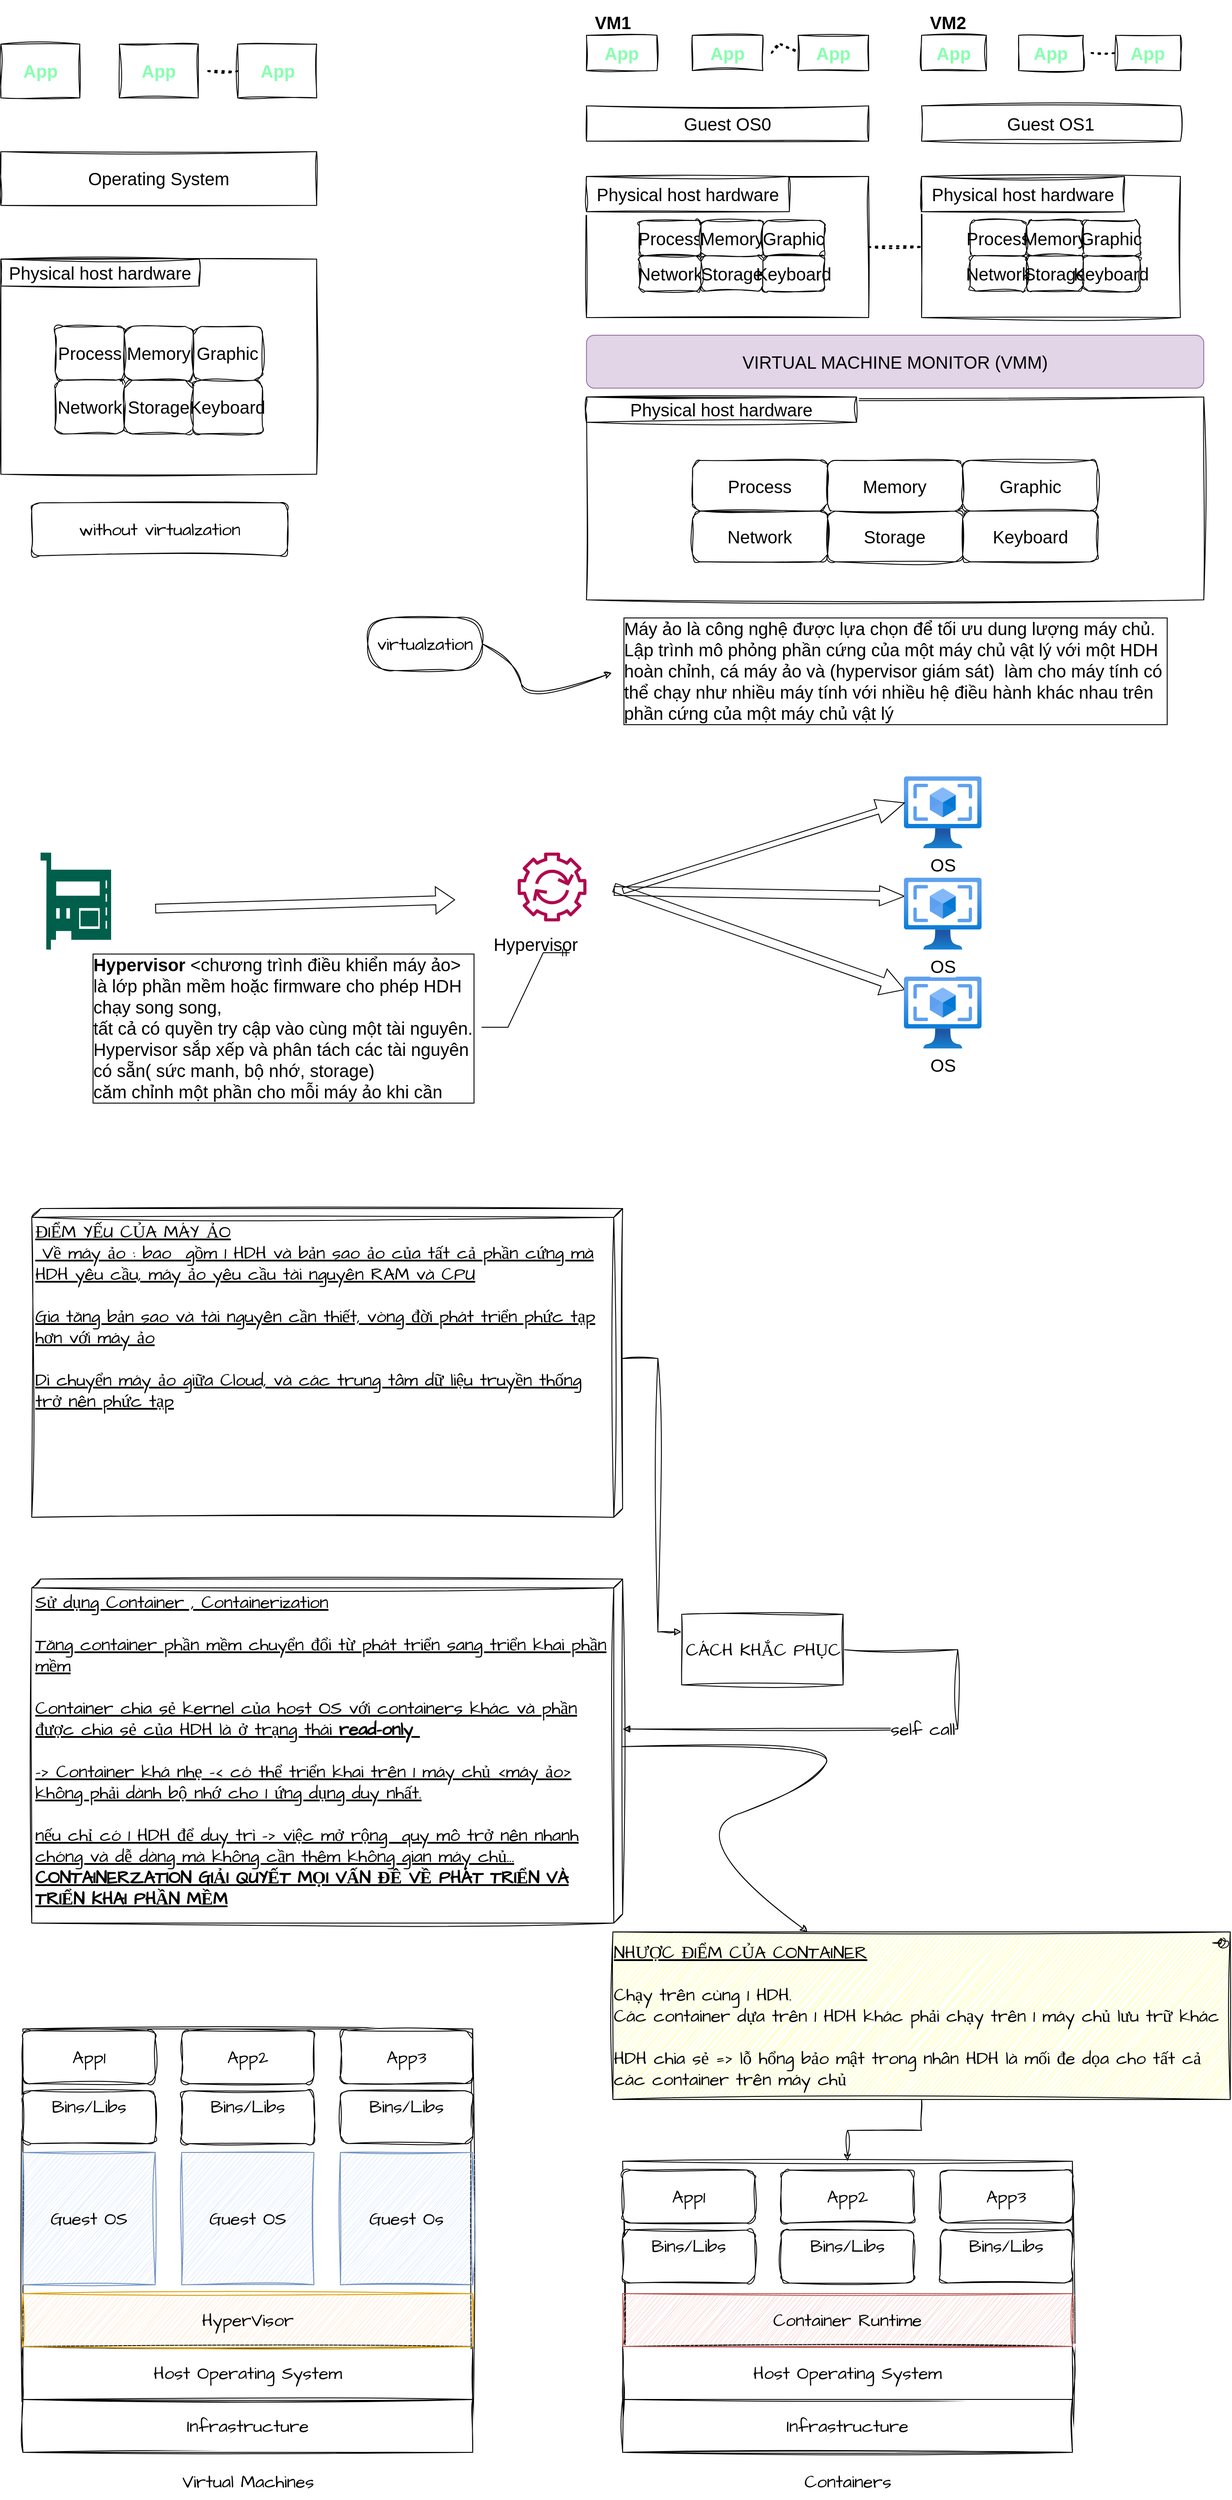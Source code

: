 <mxfile version="21.3.2" type="github" pages="2">
  <diagram name="Trang-1" id="a0oaJFji5QDftbRzg78K">
    <mxGraphModel dx="1671" dy="2069" grid="1" gridSize="10" guides="1" tooltips="1" connect="1" arrows="1" fold="1" page="1" pageScale="1" pageWidth="827" pageHeight="1169" math="0" shadow="0">
      <root>
        <mxCell id="0" />
        <mxCell id="1" parent="0" />
        <mxCell id="lQ1iWXKazuJ-khMov56M-31" value="" style="group;fontSize=20;" vertex="1" connectable="0" parent="1">
          <mxGeometry x="719" y="20" width="320" height="320" as="geometry" />
        </mxCell>
        <mxCell id="lQ1iWXKazuJ-khMov56M-16" value="&lt;b style=&quot;font-size: 20px;&quot;&gt;&lt;font color=&quot;#87ffaf&quot; style=&quot;font-size: 20px;&quot;&gt;App&lt;/font&gt;&lt;/b&gt;" style="rounded=0;whiteSpace=wrap;html=1;sketch=1;curveFitting=1;jiggle=2;shadow=0;movable=1;resizable=1;rotatable=1;deletable=1;editable=1;locked=0;connectable=1;container=0;fontSize=20;" vertex="1" parent="lQ1iWXKazuJ-khMov56M-31">
          <mxGeometry width="80" height="40" as="geometry" />
        </mxCell>
        <mxCell id="lQ1iWXKazuJ-khMov56M-17" value="&lt;b style=&quot;font-size: 20px;&quot;&gt;&lt;font color=&quot;#87ffaf&quot; style=&quot;font-size: 20px;&quot;&gt;App&lt;/font&gt;&lt;/b&gt;" style="rounded=0;whiteSpace=wrap;html=1;sketch=1;curveFitting=1;jiggle=2;shadow=0;movable=1;resizable=1;rotatable=1;deletable=1;editable=1;locked=0;connectable=1;container=0;fontSize=20;" vertex="1" parent="lQ1iWXKazuJ-khMov56M-31">
          <mxGeometry x="120" width="80" height="40" as="geometry" />
        </mxCell>
        <mxCell id="lQ1iWXKazuJ-khMov56M-18" value="" style="endArrow=none;dashed=1;html=1;dashPattern=1 3;strokeWidth=2;rounded=0;sketch=1;curveFitting=1;jiggle=2;shadow=0;movable=1;resizable=1;rotatable=1;deletable=1;editable=1;locked=0;connectable=1;fontSize=20;" edge="1" parent="lQ1iWXKazuJ-khMov56M-31">
          <mxGeometry width="50" height="50" relative="1" as="geometry">
            <mxPoint x="210" y="20" as="sourcePoint" />
            <mxPoint x="240" y="20" as="targetPoint" />
            <Array as="points">
              <mxPoint x="220" y="10" />
            </Array>
          </mxGeometry>
        </mxCell>
        <mxCell id="lQ1iWXKazuJ-khMov56M-19" value="&lt;b style=&quot;font-size: 20px;&quot;&gt;&lt;font color=&quot;#87ffaf&quot; style=&quot;font-size: 20px;&quot;&gt;App&lt;/font&gt;&lt;/b&gt;" style="rounded=0;whiteSpace=wrap;html=1;sketch=1;curveFitting=1;jiggle=2;shadow=0;movable=1;resizable=1;rotatable=1;deletable=1;editable=1;locked=0;connectable=1;container=0;fontSize=20;" vertex="1" parent="lQ1iWXKazuJ-khMov56M-31">
          <mxGeometry x="240" width="80" height="40" as="geometry" />
        </mxCell>
        <mxCell id="lQ1iWXKazuJ-khMov56M-20" value="Guest OS0" style="rounded=0;whiteSpace=wrap;html=1;sketch=1;curveFitting=1;jiggle=2;shadow=0;movable=1;resizable=1;rotatable=1;deletable=1;editable=1;locked=0;connectable=1;container=0;fontSize=20;" vertex="1" parent="lQ1iWXKazuJ-khMov56M-31">
          <mxGeometry y="80" width="320" height="40" as="geometry" />
        </mxCell>
        <mxCell id="lQ1iWXKazuJ-khMov56M-21" value="" style="rounded=0;whiteSpace=wrap;html=1;sketch=1;curveFitting=1;jiggle=2;shadow=0;movable=1;resizable=1;rotatable=1;deletable=1;editable=1;locked=0;connectable=1;container=0;fontSize=20;" vertex="1" parent="lQ1iWXKazuJ-khMov56M-31">
          <mxGeometry y="160" width="320" height="160" as="geometry" />
        </mxCell>
        <mxCell id="lQ1iWXKazuJ-khMov56M-22" value="Physical host hardware" style="rounded=0;whiteSpace=wrap;html=1;sketch=1;curveFitting=1;jiggle=2;shadow=0;movable=1;resizable=1;rotatable=1;deletable=1;editable=1;locked=0;connectable=1;container=0;fontSize=20;" vertex="1" parent="lQ1iWXKazuJ-khMov56M-31">
          <mxGeometry y="160" width="230" height="40" as="geometry" />
        </mxCell>
        <mxCell id="lQ1iWXKazuJ-khMov56M-23" value="Process" style="rounded=1;whiteSpace=wrap;html=1;sketch=1;curveFitting=1;jiggle=2;shadow=0;movable=1;resizable=1;rotatable=1;deletable=1;editable=1;locked=0;connectable=1;container=0;fontSize=20;" vertex="1" parent="lQ1iWXKazuJ-khMov56M-31">
          <mxGeometry x="60" y="210" width="70" height="40" as="geometry" />
        </mxCell>
        <mxCell id="lQ1iWXKazuJ-khMov56M-24" value="Memory" style="rounded=1;whiteSpace=wrap;html=1;sketch=1;curveFitting=1;jiggle=2;shadow=0;movable=1;resizable=1;rotatable=1;deletable=1;editable=1;locked=0;connectable=1;container=0;fontSize=20;" vertex="1" parent="lQ1iWXKazuJ-khMov56M-31">
          <mxGeometry x="130" y="210" width="70" height="40" as="geometry" />
        </mxCell>
        <mxCell id="lQ1iWXKazuJ-khMov56M-25" value="Graphic" style="rounded=1;whiteSpace=wrap;html=1;sketch=1;curveFitting=1;jiggle=2;shadow=0;movable=1;resizable=1;rotatable=1;deletable=1;editable=1;locked=0;connectable=1;container=0;fontSize=20;" vertex="1" parent="lQ1iWXKazuJ-khMov56M-31">
          <mxGeometry x="200" y="210" width="70" height="40" as="geometry" />
        </mxCell>
        <mxCell id="lQ1iWXKazuJ-khMov56M-26" value="Network" style="rounded=1;whiteSpace=wrap;html=1;sketch=1;curveFitting=1;jiggle=2;shadow=0;movable=1;resizable=1;rotatable=1;deletable=1;editable=1;locked=0;connectable=1;container=0;fontSize=20;" vertex="1" parent="lQ1iWXKazuJ-khMov56M-31">
          <mxGeometry x="60" y="250" width="70" height="40" as="geometry" />
        </mxCell>
        <mxCell id="lQ1iWXKazuJ-khMov56M-27" value="Storage" style="rounded=1;whiteSpace=wrap;html=1;sketch=1;curveFitting=1;jiggle=2;shadow=0;movable=1;resizable=1;rotatable=1;deletable=1;editable=1;locked=0;connectable=1;container=0;fontSize=20;" vertex="1" parent="lQ1iWXKazuJ-khMov56M-31">
          <mxGeometry x="130" y="250" width="70" height="40" as="geometry" />
        </mxCell>
        <mxCell id="lQ1iWXKazuJ-khMov56M-28" value="Keyboard" style="rounded=1;whiteSpace=wrap;html=1;sketch=1;curveFitting=1;jiggle=2;shadow=0;movable=1;resizable=1;rotatable=1;deletable=1;editable=1;locked=0;connectable=1;container=0;fontSize=20;" vertex="1" parent="lQ1iWXKazuJ-khMov56M-31">
          <mxGeometry x="200" y="250" width="70" height="40" as="geometry" />
        </mxCell>
        <mxCell id="lQ1iWXKazuJ-khMov56M-32" value="" style="group;fontSize=20;" vertex="1" connectable="0" parent="1">
          <mxGeometry x="1099" y="20" width="321" height="340" as="geometry" />
        </mxCell>
        <mxCell id="lQ1iWXKazuJ-khMov56M-33" value="&lt;b style=&quot;font-size: 20px;&quot;&gt;&lt;font color=&quot;#87ffaf&quot; style=&quot;font-size: 20px;&quot;&gt;App&lt;/font&gt;&lt;/b&gt;" style="rounded=0;whiteSpace=wrap;html=1;sketch=1;curveFitting=1;jiggle=2;shadow=0;movable=1;resizable=1;rotatable=1;deletable=1;editable=1;locked=0;connectable=1;container=0;fontSize=20;" vertex="1" parent="lQ1iWXKazuJ-khMov56M-32">
          <mxGeometry width="73.371" height="40" as="geometry" />
        </mxCell>
        <mxCell id="lQ1iWXKazuJ-khMov56M-34" value="&lt;b style=&quot;font-size: 20px;&quot;&gt;&lt;font color=&quot;#87ffaf&quot; style=&quot;font-size: 20px;&quot;&gt;App&lt;/font&gt;&lt;/b&gt;" style="rounded=0;whiteSpace=wrap;html=1;sketch=1;curveFitting=1;jiggle=2;shadow=0;movable=1;resizable=1;rotatable=1;deletable=1;editable=1;locked=0;connectable=1;container=0;fontSize=20;" vertex="1" parent="lQ1iWXKazuJ-khMov56M-32">
          <mxGeometry x="110.057" width="73.371" height="40" as="geometry" />
        </mxCell>
        <mxCell id="lQ1iWXKazuJ-khMov56M-35" value="" style="endArrow=none;dashed=1;html=1;dashPattern=1 3;strokeWidth=2;rounded=0;sketch=1;curveFitting=1;jiggle=2;shadow=0;movable=1;resizable=1;rotatable=1;deletable=1;editable=1;locked=0;connectable=1;fontSize=20;" edge="1" parent="lQ1iWXKazuJ-khMov56M-32">
          <mxGeometry width="50" height="50" relative="1" as="geometry">
            <mxPoint x="192.6" y="20" as="sourcePoint" />
            <mxPoint x="220.114" y="20" as="targetPoint" />
          </mxGeometry>
        </mxCell>
        <mxCell id="lQ1iWXKazuJ-khMov56M-36" value="&lt;b style=&quot;font-size: 20px;&quot;&gt;&lt;font color=&quot;#87ffaf&quot; style=&quot;font-size: 20px;&quot;&gt;App&lt;/font&gt;&lt;/b&gt;" style="rounded=0;whiteSpace=wrap;html=1;sketch=1;curveFitting=1;jiggle=2;shadow=0;movable=1;resizable=1;rotatable=1;deletable=1;editable=1;locked=0;connectable=1;container=0;fontSize=20;" vertex="1" parent="lQ1iWXKazuJ-khMov56M-32">
          <mxGeometry x="220.114" width="73.371" height="40" as="geometry" />
        </mxCell>
        <mxCell id="lQ1iWXKazuJ-khMov56M-37" value="Guest OS1" style="rounded=0;whiteSpace=wrap;html=1;sketch=1;curveFitting=1;jiggle=2;shadow=0;movable=1;resizable=1;rotatable=1;deletable=1;editable=1;locked=0;connectable=1;container=0;fontSize=20;" vertex="1" parent="lQ1iWXKazuJ-khMov56M-32">
          <mxGeometry y="80" width="293.486" height="40" as="geometry" />
        </mxCell>
        <mxCell id="lQ1iWXKazuJ-khMov56M-38" value="" style="rounded=0;whiteSpace=wrap;html=1;sketch=1;curveFitting=1;jiggle=2;shadow=0;movable=1;resizable=1;rotatable=1;deletable=1;editable=1;locked=0;connectable=1;container=0;fontSize=20;" vertex="1" parent="lQ1iWXKazuJ-khMov56M-32">
          <mxGeometry y="160" width="293.486" height="160" as="geometry" />
        </mxCell>
        <mxCell id="lQ1iWXKazuJ-khMov56M-39" value="Physical host hardware" style="rounded=0;whiteSpace=wrap;html=1;sketch=1;curveFitting=1;jiggle=2;shadow=0;movable=1;resizable=1;rotatable=1;deletable=1;editable=1;locked=0;connectable=1;container=0;fontSize=20;" vertex="1" parent="lQ1iWXKazuJ-khMov56M-32">
          <mxGeometry y="160" width="230" height="40" as="geometry" />
        </mxCell>
        <mxCell id="lQ1iWXKazuJ-khMov56M-40" value="Process" style="rounded=1;whiteSpace=wrap;html=1;sketch=1;curveFitting=1;jiggle=2;shadow=0;movable=1;resizable=1;rotatable=1;deletable=1;editable=1;locked=0;connectable=1;container=0;fontSize=20;" vertex="1" parent="lQ1iWXKazuJ-khMov56M-32">
          <mxGeometry x="55.029" y="210" width="64.2" height="40" as="geometry" />
        </mxCell>
        <mxCell id="lQ1iWXKazuJ-khMov56M-41" value="Memory" style="rounded=1;whiteSpace=wrap;html=1;sketch=1;curveFitting=1;jiggle=2;shadow=0;movable=1;resizable=1;rotatable=1;deletable=1;editable=1;locked=0;connectable=1;container=0;fontSize=20;" vertex="1" parent="lQ1iWXKazuJ-khMov56M-32">
          <mxGeometry x="119.229" y="210" width="64.2" height="40" as="geometry" />
        </mxCell>
        <mxCell id="lQ1iWXKazuJ-khMov56M-42" value="Graphic" style="rounded=1;whiteSpace=wrap;html=1;sketch=1;curveFitting=1;jiggle=2;shadow=0;movable=1;resizable=1;rotatable=1;deletable=1;editable=1;locked=0;connectable=1;container=0;fontSize=20;" vertex="1" parent="lQ1iWXKazuJ-khMov56M-32">
          <mxGeometry x="183.429" y="210" width="64.2" height="40" as="geometry" />
        </mxCell>
        <mxCell id="lQ1iWXKazuJ-khMov56M-43" value="Network" style="rounded=1;whiteSpace=wrap;html=1;sketch=1;curveFitting=1;jiggle=2;shadow=0;movable=1;resizable=1;rotatable=1;deletable=1;editable=1;locked=0;connectable=1;container=0;fontSize=20;" vertex="1" parent="lQ1iWXKazuJ-khMov56M-32">
          <mxGeometry x="55.029" y="250" width="64.2" height="40" as="geometry" />
        </mxCell>
        <mxCell id="lQ1iWXKazuJ-khMov56M-44" value="Storage" style="rounded=1;whiteSpace=wrap;html=1;sketch=1;curveFitting=1;jiggle=2;shadow=0;movable=1;resizable=1;rotatable=1;deletable=1;editable=1;locked=0;connectable=1;container=0;fontSize=20;" vertex="1" parent="lQ1iWXKazuJ-khMov56M-32">
          <mxGeometry x="119.229" y="250" width="64.2" height="40" as="geometry" />
        </mxCell>
        <mxCell id="lQ1iWXKazuJ-khMov56M-45" value="Keyboard" style="rounded=1;whiteSpace=wrap;html=1;sketch=1;curveFitting=1;jiggle=2;shadow=0;movable=1;resizable=1;rotatable=1;deletable=1;editable=1;locked=0;connectable=1;container=0;fontSize=20;" vertex="1" parent="lQ1iWXKazuJ-khMov56M-32">
          <mxGeometry x="183.429" y="250" width="64.2" height="40" as="geometry" />
        </mxCell>
        <mxCell id="lQ1iWXKazuJ-khMov56M-46" value="&lt;b style=&quot;font-size: 20px;&quot;&gt;VM1&lt;/b&gt;" style="text;html=1;strokeColor=none;fillColor=none;align=center;verticalAlign=middle;whiteSpace=wrap;rounded=0;fontSize=20;" vertex="1" parent="1">
          <mxGeometry x="719" y="-10" width="60" height="30" as="geometry" />
        </mxCell>
        <mxCell id="lQ1iWXKazuJ-khMov56M-76" value="&lt;b style=&quot;font-size: 20px;&quot;&gt;VM2&lt;/b&gt;" style="text;html=1;strokeColor=none;fillColor=none;align=center;verticalAlign=middle;whiteSpace=wrap;rounded=0;fontSize=20;" vertex="1" parent="1">
          <mxGeometry x="1099" y="-10" width="60" height="30" as="geometry" />
        </mxCell>
        <mxCell id="lQ1iWXKazuJ-khMov56M-77" value="VIRTUAL MACHINE MONITOR (VMM)" style="rounded=1;whiteSpace=wrap;html=1;fillColor=#e1d5e7;strokeColor=#9673a6;fontSize=20;" vertex="1" parent="1">
          <mxGeometry x="719" y="360" width="700" height="60" as="geometry" />
        </mxCell>
        <mxCell id="lQ1iWXKazuJ-khMov56M-86" value="" style="group;fontSize=20;" vertex="1" connectable="0" parent="1">
          <mxGeometry x="719" y="430" width="700" height="230" as="geometry" />
        </mxCell>
        <mxCell id="lQ1iWXKazuJ-khMov56M-78" value="" style="rounded=0;whiteSpace=wrap;html=1;sketch=1;curveFitting=1;jiggle=2;fontSize=20;" vertex="1" parent="lQ1iWXKazuJ-khMov56M-86">
          <mxGeometry width="700" height="230" as="geometry" />
        </mxCell>
        <mxCell id="lQ1iWXKazuJ-khMov56M-79" value="Physical host hardware" style="rounded=0;whiteSpace=wrap;html=1;sketch=1;curveFitting=1;jiggle=2;fontSize=20;" vertex="1" parent="lQ1iWXKazuJ-khMov56M-86">
          <mxGeometry width="306.25" height="28.75" as="geometry" />
        </mxCell>
        <mxCell id="lQ1iWXKazuJ-khMov56M-80" value="Process" style="rounded=1;whiteSpace=wrap;html=1;sketch=1;curveFitting=1;jiggle=2;fontSize=20;" vertex="1" parent="lQ1iWXKazuJ-khMov56M-86">
          <mxGeometry x="120.312" y="71.875" width="153.125" height="57.5" as="geometry" />
        </mxCell>
        <mxCell id="lQ1iWXKazuJ-khMov56M-81" value="Memory" style="rounded=1;whiteSpace=wrap;html=1;sketch=1;curveFitting=1;jiggle=2;fontSize=20;" vertex="1" parent="lQ1iWXKazuJ-khMov56M-86">
          <mxGeometry x="273.438" y="71.875" width="153.125" height="57.5" as="geometry" />
        </mxCell>
        <mxCell id="lQ1iWXKazuJ-khMov56M-82" value="Graphic" style="rounded=1;whiteSpace=wrap;html=1;sketch=1;curveFitting=1;jiggle=2;fontSize=20;" vertex="1" parent="lQ1iWXKazuJ-khMov56M-86">
          <mxGeometry x="426.562" y="71.875" width="153.125" height="57.5" as="geometry" />
        </mxCell>
        <mxCell id="lQ1iWXKazuJ-khMov56M-83" value="Network" style="rounded=1;whiteSpace=wrap;html=1;sketch=1;curveFitting=1;jiggle=2;fontSize=20;" vertex="1" parent="lQ1iWXKazuJ-khMov56M-86">
          <mxGeometry x="120.312" y="129.375" width="153.125" height="57.5" as="geometry" />
        </mxCell>
        <mxCell id="lQ1iWXKazuJ-khMov56M-84" value="Storage" style="rounded=1;whiteSpace=wrap;html=1;sketch=1;curveFitting=1;jiggle=2;fontSize=20;" vertex="1" parent="lQ1iWXKazuJ-khMov56M-86">
          <mxGeometry x="273.438" y="129.375" width="153.125" height="57.5" as="geometry" />
        </mxCell>
        <mxCell id="lQ1iWXKazuJ-khMov56M-85" value="Keyboard" style="rounded=1;whiteSpace=wrap;html=1;sketch=1;curveFitting=1;jiggle=2;fontSize=20;" vertex="1" parent="lQ1iWXKazuJ-khMov56M-86">
          <mxGeometry x="426.562" y="129.375" width="153.125" height="57.5" as="geometry" />
        </mxCell>
        <mxCell id="lQ1iWXKazuJ-khMov56M-87" value="" style="group;fontSize=20;" vertex="1" connectable="0" parent="1">
          <mxGeometry x="190" y="-20" width="630" height="680" as="geometry" />
        </mxCell>
        <mxCell id="lQ1iWXKazuJ-khMov56M-1" value="&lt;b style=&quot;font-size: 20px;&quot;&gt;&lt;font color=&quot;#87ffaf&quot; style=&quot;font-size: 20px;&quot;&gt;App&lt;/font&gt;&lt;/b&gt;" style="rounded=0;whiteSpace=wrap;html=1;sketch=1;curveFitting=1;jiggle=2;fontSize=20;" vertex="1" parent="lQ1iWXKazuJ-khMov56M-87">
          <mxGeometry x="-135.002" y="50.002" width="89.527" height="60.952" as="geometry" />
        </mxCell>
        <mxCell id="lQ1iWXKazuJ-khMov56M-2" value="&lt;b style=&quot;font-size: 20px;&quot;&gt;&lt;font color=&quot;#87ffaf&quot; style=&quot;font-size: 20px;&quot;&gt;App&lt;/font&gt;&lt;/b&gt;" style="rounded=0;whiteSpace=wrap;html=1;sketch=1;curveFitting=1;jiggle=2;fontSize=20;" vertex="1" parent="lQ1iWXKazuJ-khMov56M-87">
          <mxGeometry x="-0.711" y="50.002" width="89.527" height="60.952" as="geometry" />
        </mxCell>
        <mxCell id="lQ1iWXKazuJ-khMov56M-3" value="" style="endArrow=none;dashed=1;html=1;dashPattern=1 3;strokeWidth=2;rounded=0;sketch=1;curveFitting=1;jiggle=2;fontSize=20;" edge="1" parent="lQ1iWXKazuJ-khMov56M-87">
          <mxGeometry width="50" height="50" relative="1" as="geometry">
            <mxPoint x="100.007" y="80.479" as="sourcePoint" />
            <mxPoint x="133.58" y="80.479" as="targetPoint" />
          </mxGeometry>
        </mxCell>
        <mxCell id="lQ1iWXKazuJ-khMov56M-4" value="&lt;b style=&quot;font-size: 20px;&quot;&gt;&lt;font color=&quot;#87ffaf&quot; style=&quot;font-size: 20px;&quot;&gt;App&lt;/font&gt;&lt;/b&gt;" style="rounded=0;whiteSpace=wrap;html=1;sketch=1;curveFitting=1;jiggle=2;fontSize=20;" vertex="1" parent="lQ1iWXKazuJ-khMov56M-87">
          <mxGeometry x="133.58" y="50.002" width="89.527" height="60.952" as="geometry" />
        </mxCell>
        <mxCell id="lQ1iWXKazuJ-khMov56M-5" value="Operating System" style="rounded=0;whiteSpace=wrap;html=1;sketch=1;curveFitting=1;jiggle=2;fontSize=20;" vertex="1" parent="lQ1iWXKazuJ-khMov56M-87">
          <mxGeometry x="-135.002" y="171.907" width="358.109" height="60.952" as="geometry" />
        </mxCell>
        <mxCell id="lQ1iWXKazuJ-khMov56M-7" value="" style="rounded=0;whiteSpace=wrap;html=1;sketch=1;curveFitting=1;jiggle=2;fontSize=20;" vertex="1" parent="lQ1iWXKazuJ-khMov56M-87">
          <mxGeometry x="-135.002" y="293.812" width="358.109" height="243.81" as="geometry" />
        </mxCell>
        <mxCell id="lQ1iWXKazuJ-khMov56M-8" value="Physical host hardware" style="rounded=0;whiteSpace=wrap;html=1;sketch=1;curveFitting=1;jiggle=2;fontSize=20;" vertex="1" parent="lQ1iWXKazuJ-khMov56M-87">
          <mxGeometry x="-135" y="293.81" width="225" height="30.48" as="geometry" />
        </mxCell>
        <mxCell id="lQ1iWXKazuJ-khMov56M-9" value="Process" style="rounded=1;whiteSpace=wrap;html=1;sketch=1;curveFitting=1;jiggle=2;fontSize=20;" vertex="1" parent="lQ1iWXKazuJ-khMov56M-87">
          <mxGeometry x="-73.452" y="370.002" width="78.336" height="60.952" as="geometry" />
        </mxCell>
        <mxCell id="lQ1iWXKazuJ-khMov56M-10" value="Memory" style="rounded=1;whiteSpace=wrap;html=1;sketch=1;curveFitting=1;jiggle=2;fontSize=20;" vertex="1" parent="lQ1iWXKazuJ-khMov56M-87">
          <mxGeometry x="4.885" y="370.002" width="78.336" height="60.952" as="geometry" />
        </mxCell>
        <mxCell id="lQ1iWXKazuJ-khMov56M-11" value="Graphic" style="rounded=1;whiteSpace=wrap;html=1;sketch=1;curveFitting=1;jiggle=2;fontSize=20;" vertex="1" parent="lQ1iWXKazuJ-khMov56M-87">
          <mxGeometry x="83.221" y="370.002" width="78.336" height="60.952" as="geometry" />
        </mxCell>
        <mxCell id="lQ1iWXKazuJ-khMov56M-12" value="Network" style="rounded=1;whiteSpace=wrap;html=1;sketch=1;curveFitting=1;jiggle=2;fontSize=20;" vertex="1" parent="lQ1iWXKazuJ-khMov56M-87">
          <mxGeometry x="-73.452" y="430.955" width="78.336" height="60.952" as="geometry" />
        </mxCell>
        <mxCell id="lQ1iWXKazuJ-khMov56M-13" value="Storage" style="rounded=1;whiteSpace=wrap;html=1;sketch=1;curveFitting=1;jiggle=2;fontSize=20;" vertex="1" parent="lQ1iWXKazuJ-khMov56M-87">
          <mxGeometry x="4.885" y="430.955" width="78.336" height="60.952" as="geometry" />
        </mxCell>
        <mxCell id="lQ1iWXKazuJ-khMov56M-14" value="Keyboard" style="rounded=1;whiteSpace=wrap;html=1;sketch=1;curveFitting=1;jiggle=2;fontSize=20;" vertex="1" parent="lQ1iWXKazuJ-khMov56M-87">
          <mxGeometry x="83.221" y="430.955" width="78.336" height="60.952" as="geometry" />
        </mxCell>
        <mxCell id="lQ1iWXKazuJ-khMov56M-90" value="&lt;div style=&quot;text-align: left; font-size: 20px;&quot;&gt;&lt;span style=&quot;background-color: initial; font-size: 20px; font-weight: normal;&quot;&gt;Máy ảo là công nghệ được lựa chọn để tối ưu dung lượng máy chủ.&lt;/span&gt;&lt;/div&gt;&lt;span style=&quot;font-size: 20px; font-weight: normal;&quot;&gt;&lt;div style=&quot;text-align: left; font-size: 20px;&quot;&gt;&lt;span style=&quot;background-color: initial; font-size: 20px;&quot;&gt;Lập trình mô phỏng phần cứng của một máy chủ vật lý với một HDH&lt;/span&gt;&lt;/div&gt;&lt;div style=&quot;text-align: left; font-size: 20px;&quot;&gt;&lt;span style=&quot;background-color: initial; font-size: 20px;&quot;&gt;hoàn chỉnh, cá máy ảo và (hypervisor giám sát)&amp;nbsp;&amp;nbsp;&lt;/span&gt;&lt;span style=&quot;background-color: initial; font-size: 20px;&quot;&gt;làm cho máy tính có&amp;nbsp;&lt;/span&gt;&lt;/div&gt;&lt;div style=&quot;text-align: left; font-size: 20px;&quot;&gt;&lt;span style=&quot;background-color: initial; font-size: 20px;&quot;&gt;thể chạy như nhiều máy tính với nhiều hệ điều hành khác nhau trên&amp;nbsp;&lt;/span&gt;&lt;/div&gt;&lt;div style=&quot;text-align: left; font-size: 20px;&quot;&gt;&lt;span style=&quot;background-color: initial; font-size: 20px;&quot;&gt;phần cứng của một máy chủ vật lý&lt;/span&gt;&lt;/div&gt;&lt;/span&gt;" style="text;html=1;align=center;verticalAlign=middle;resizable=0;points=[];autosize=1;strokeColor=none;fillColor=none;fontStyle=1;fontSize=20;labelBorderColor=default;" vertex="1" parent="1">
          <mxGeometry x="749" y="675" width="640" height="130" as="geometry" />
        </mxCell>
        <mxCell id="lQ1iWXKazuJ-khMov56M-92" value="" style="endArrow=none;dashed=1;html=1;dashPattern=1 3;strokeWidth=2;rounded=0;sketch=1;curveFitting=1;jiggle=2;shadow=0;movable=1;resizable=1;rotatable=1;deletable=1;editable=1;locked=0;connectable=1;exitX=1;exitY=0.5;exitDx=0;exitDy=0;entryX=0;entryY=0.5;entryDx=0;entryDy=0;fontSize=20;" edge="1" parent="1" source="lQ1iWXKazuJ-khMov56M-21" target="lQ1iWXKazuJ-khMov56M-38">
          <mxGeometry width="50" height="50" relative="1" as="geometry">
            <mxPoint x="939" y="50" as="sourcePoint" />
            <mxPoint x="969" y="50" as="targetPoint" />
            <Array as="points" />
          </mxGeometry>
        </mxCell>
        <mxCell id="eZhU4yZ3Bpee02jfo4mL-1" value="" style="sketch=0;pointerEvents=1;shadow=0;dashed=0;html=1;strokeColor=none;fillColor=#005F4B;labelPosition=center;verticalLabelPosition=bottom;verticalAlign=top;align=center;outlineConnect=0;shape=mxgraph.veeam2.hardware_controller;fontSize=20;" vertex="1" parent="1">
          <mxGeometry x="100" y="946.5" width="80" height="110" as="geometry" />
        </mxCell>
        <mxCell id="eZhU4yZ3Bpee02jfo4mL-3" value="&lt;div style=&quot;text-align: left; font-size: 20px;&quot;&gt;&lt;span style=&quot;font-size: 20px;&quot;&gt;&lt;b style=&quot;font-size: 20px;&quot;&gt;Hypervisor&lt;/b&gt; &amp;lt;chương trình điều khiển máy ảo&amp;gt;&lt;/span&gt;&lt;/div&gt;&lt;font style=&quot;font-size: 20px;&quot;&gt;&lt;div style=&quot;text-align: left; font-size: 20px;&quot;&gt;&lt;span style=&quot;font-size: 20px;&quot;&gt;là lớp phần mềm hoặc firmware cho phép HDH&amp;nbsp;&lt;/span&gt;&lt;/div&gt;&lt;div style=&quot;text-align: left; font-size: 20px;&quot;&gt;&lt;span style=&quot;font-size: 20px;&quot;&gt;chạy song song,&amp;nbsp;&lt;/span&gt;&lt;/div&gt;&lt;div style=&quot;text-align: left; font-size: 20px;&quot;&gt;&lt;span style=&quot;font-size: 20px;&quot;&gt;tất cả có quyền try cập vào cùng một tài nguyên.&lt;/span&gt;&lt;/div&gt;&lt;div style=&quot;text-align: left; font-size: 20px;&quot;&gt;&lt;span style=&quot;font-size: 20px;&quot;&gt;Hypervisor sắp xếp và phân tách các tài nguyên&amp;nbsp;&lt;/span&gt;&lt;/div&gt;&lt;div style=&quot;text-align: left; font-size: 20px;&quot;&gt;&lt;span style=&quot;font-size: 20px;&quot;&gt;có sẵn( sức manh, bộ nhớ, storage)&lt;/span&gt;&lt;/div&gt;&lt;div style=&quot;text-align: left; font-size: 20px;&quot;&gt;&lt;span style=&quot;font-size: 20px;&quot;&gt;căm chỉnh một phần cho mỗi máy ảo khi cần&lt;/span&gt;&lt;/div&gt;&lt;/font&gt;" style="text;html=1;align=center;verticalAlign=middle;resizable=0;points=[];autosize=1;strokeColor=none;fillColor=none;labelBackgroundColor=none;labelBorderColor=default;fontSize=20;" vertex="1" parent="1">
          <mxGeometry x="150" y="1054.5" width="450" height="180" as="geometry" />
        </mxCell>
        <mxCell id="eZhU4yZ3Bpee02jfo4mL-5" value="" style="sketch=0;outlineConnect=0;fontColor=#232F3E;gradientColor=none;fillColor=#B0084D;strokeColor=none;dashed=0;verticalLabelPosition=bottom;verticalAlign=top;align=center;html=1;fontSize=20;fontStyle=0;aspect=fixed;pointerEvents=1;shape=mxgraph.aws4.automation;" vertex="1" parent="1">
          <mxGeometry x="641" y="946.5" width="78" height="78" as="geometry" />
        </mxCell>
        <mxCell id="eZhU4yZ3Bpee02jfo4mL-6" value="Hypervisor" style="text;html=1;align=center;verticalAlign=middle;resizable=0;points=[];autosize=1;strokeColor=none;fillColor=none;fontSize=20;" vertex="1" parent="1">
          <mxGeometry x="601" y="1029.5" width="120" height="40" as="geometry" />
        </mxCell>
        <mxCell id="eZhU4yZ3Bpee02jfo4mL-7" value="OS" style="image;aspect=fixed;html=1;points=[];align=center;fontSize=20;image=img/lib/azure2/compute/OS_Images_Classic.svg;" vertex="1" parent="1">
          <mxGeometry x="1079" y="860" width="88.1" height="81.72" as="geometry" />
        </mxCell>
        <mxCell id="eZhU4yZ3Bpee02jfo4mL-11" value="" style="shape=flexArrow;endArrow=classic;html=1;rounded=0;width=6.667;endSize=10.233;fontSize=20;" edge="1" parent="1">
          <mxGeometry width="50" height="50" relative="1" as="geometry">
            <mxPoint x="760" y="990" as="sourcePoint" />
            <mxPoint x="1080" y="890" as="targetPoint" />
          </mxGeometry>
        </mxCell>
        <mxCell id="eZhU4yZ3Bpee02jfo4mL-12" value="" style="shape=flexArrow;endArrow=classic;html=1;rounded=0;endWidth=11.667;endSize=9.083;fontSize=20;" edge="1" parent="1">
          <mxGeometry width="50" height="50" relative="1" as="geometry">
            <mxPoint x="750" y="990" as="sourcePoint" />
            <mxPoint x="1080" y="996" as="targetPoint" />
          </mxGeometry>
        </mxCell>
        <mxCell id="eZhU4yZ3Bpee02jfo4mL-13" value="" style="shape=flexArrow;endArrow=classic;html=1;rounded=0;width=10;endSize=8.417;fontSize=20;" edge="1" parent="1">
          <mxGeometry width="50" height="50" relative="1" as="geometry">
            <mxPoint x="750" y="986" as="sourcePoint" />
            <mxPoint x="1080" y="1102" as="targetPoint" />
          </mxGeometry>
        </mxCell>
        <mxCell id="eZhU4yZ3Bpee02jfo4mL-14" value="" style="shape=flexArrow;endArrow=classic;html=1;rounded=0;endWidth=20;endSize=6.833;fontSize=20;" edge="1" parent="1">
          <mxGeometry width="50" height="50" relative="1" as="geometry">
            <mxPoint x="230" y="1010" as="sourcePoint" />
            <mxPoint x="570" y="1000" as="targetPoint" />
          </mxGeometry>
        </mxCell>
        <mxCell id="eZhU4yZ3Bpee02jfo4mL-15" value="OS" style="image;aspect=fixed;html=1;points=[];align=center;fontSize=20;image=img/lib/azure2/compute/OS_Images_Classic.svg;" vertex="1" parent="1">
          <mxGeometry x="1079" y="1087" width="88.1" height="81.72" as="geometry" />
        </mxCell>
        <mxCell id="eZhU4yZ3Bpee02jfo4mL-16" value="OS" style="image;aspect=fixed;html=1;points=[];align=center;fontSize=20;image=img/lib/azure2/compute/OS_Images_Classic.svg;" vertex="1" parent="1">
          <mxGeometry x="1079" y="974.78" width="88.1" height="81.72" as="geometry" />
        </mxCell>
        <mxCell id="eZhU4yZ3Bpee02jfo4mL-30" value="" style="edgeStyle=entityRelationEdgeStyle;fontSize=20;html=1;endArrow=ERmandOne;rounded=0;entryX=0.825;entryY=0.763;entryDx=0;entryDy=0;entryPerimeter=0;" edge="1" parent="1" source="eZhU4yZ3Bpee02jfo4mL-3" target="eZhU4yZ3Bpee02jfo4mL-6">
          <mxGeometry width="100" height="100" relative="1" as="geometry">
            <mxPoint x="460" y="1271" as="sourcePoint" />
            <mxPoint x="790" y="1090" as="targetPoint" />
          </mxGeometry>
        </mxCell>
        <mxCell id="eZhU4yZ3Bpee02jfo4mL-31" value="&lt;font style=&quot;font-size: 20px;&quot;&gt;ĐIỂM YẾU CỦA MÁY ẢO&lt;br style=&quot;font-size: 20px;&quot;&gt;&amp;nbsp;Về máy ảo : bao&amp;nbsp; gồm 1 HDH và bản sao ảo của tất cả phần cứng mà HDH yêu cầu, máy ảo yêu cầu tài nguyên RAM và CPU&lt;br style=&quot;font-size: 20px;&quot;&gt;&lt;br style=&quot;font-size: 20px;&quot;&gt;Gia tăng bản sao và tài nguyên cần thiết, vòng đời phát triển phức tạp hơn với máy ảo&lt;br style=&quot;font-size: 20px;&quot;&gt;&lt;br style=&quot;font-size: 20px;&quot;&gt;Di chuyển máy ảo giữa Cloud, và các trung tâm dữ liệu truyền thống trở nên phức tạp&lt;br style=&quot;font-size: 20px;&quot;&gt;&lt;/font&gt;" style="verticalAlign=top;align=left;spacingTop=8;spacingLeft=2;spacingRight=12;shape=cube;size=10;direction=south;fontStyle=4;html=1;whiteSpace=wrap;sketch=1;hachureGap=4;jiggle=2;curveFitting=1;fontFamily=Architects Daughter;fontSource=https%3A%2F%2Ffonts.googleapis.com%2Fcss%3Ffamily%3DArchitects%2BDaughter;fontSize=20;" vertex="1" parent="1">
          <mxGeometry x="90" y="1350" width="670" height="350" as="geometry" />
        </mxCell>
        <mxCell id="eZhU4yZ3Bpee02jfo4mL-34" value="self call" style="html=1;align=left;spacingLeft=2;endArrow=block;rounded=0;edgeStyle=orthogonalEdgeStyle;curved=0;rounded=0;sketch=1;hachureGap=4;jiggle=2;curveFitting=1;fontFamily=Architects Daughter;fontSource=https%3A%2F%2Ffonts.googleapis.com%2Fcss%3Ffamily%3DArchitects%2BDaughter;fontSize=20;entryX=0;entryY=0;entryDx=170;entryDy=0;entryPerimeter=0;" edge="1" target="eZhU4yZ3Bpee02jfo4mL-36" parent="1" source="eZhU4yZ3Bpee02jfo4mL-33">
          <mxGeometry relative="1" as="geometry">
            <mxPoint x="1000" y="1810" as="sourcePoint" />
            <Array as="points">
              <mxPoint x="1140" y="1850" />
              <mxPoint x="1140" y="1940" />
            </Array>
            <mxPoint x="850" y="1980" as="targetPoint" />
          </mxGeometry>
        </mxCell>
        <mxCell id="eZhU4yZ3Bpee02jfo4mL-35" value="" style="html=1;align=left;spacingLeft=2;endArrow=block;rounded=0;edgeStyle=orthogonalEdgeStyle;curved=0;rounded=0;sketch=1;hachureGap=4;jiggle=2;curveFitting=1;fontFamily=Architects Daughter;fontSource=https%3A%2F%2Ffonts.googleapis.com%2Fcss%3Ffamily%3DArchitects%2BDaughter;fontSize=20;exitX=0;exitY=0;exitDx=170;exitDy=0;exitPerimeter=0;" edge="1" parent="1" source="eZhU4yZ3Bpee02jfo4mL-31" target="eZhU4yZ3Bpee02jfo4mL-33">
          <mxGeometry relative="1" as="geometry">
            <mxPoint x="760" y="1520" as="sourcePoint" />
            <Array as="points">
              <mxPoint x="800" y="1520" />
              <mxPoint x="800" y="1830" />
            </Array>
            <mxPoint x="590" y="2040" as="targetPoint" />
          </mxGeometry>
        </mxCell>
        <mxCell id="eZhU4yZ3Bpee02jfo4mL-33" value="CÁCH KHẮC PHỤC" style="html=1;points=[];perimeter=orthogonalPerimeter;outlineConnect=0;targetShapes=umlLifeline;portConstraint=eastwest;newEdgeStyle={&quot;edgeStyle&quot;:&quot;elbowEdgeStyle&quot;,&quot;elbow&quot;:&quot;vertical&quot;,&quot;curved&quot;:0,&quot;rounded&quot;:0};sketch=1;hachureGap=4;jiggle=2;curveFitting=1;fontFamily=Architects Daughter;fontSource=https%3A%2F%2Ffonts.googleapis.com%2Fcss%3Ffamily%3DArchitects%2BDaughter;fontSize=20;" vertex="1" parent="1">
          <mxGeometry x="827" y="1810" width="183" height="80" as="geometry" />
        </mxCell>
        <mxCell id="eZhU4yZ3Bpee02jfo4mL-36" value="Sử dụng Container , Containerization&lt;br style=&quot;font-size: 20px;&quot;&gt;&lt;br style=&quot;font-size: 20px;&quot;&gt;Tăng container phần mềm chuyển đổi từ phát triển sang triển khai phần mềm&lt;br style=&quot;font-size: 20px;&quot;&gt;&lt;br style=&quot;font-size: 20px;&quot;&gt;Container chia sẻ kernel của host OS với containers khác và phần được chia sẻ của HDH là ở trạng thái &lt;b style=&quot;font-size: 20px;&quot;&gt;read-only&amp;nbsp;&lt;br style=&quot;font-size: 20px;&quot;&gt;&lt;/b&gt;&lt;br style=&quot;font-size: 20px;&quot;&gt;-&amp;gt; Container khá nhẹ -&amp;lt; có thể triển khai trên 1 máy chủ &amp;lt;máy ảo&amp;gt;&lt;br style=&quot;font-size: 20px;&quot;&gt;không phải dành bộ nhớ cho 1 ứng dụng duy nhất.&lt;br style=&quot;font-size: 20px;&quot;&gt;&lt;br style=&quot;font-size: 20px;&quot;&gt;nếu chỉ có 1 HDH để duy trì -&amp;gt; việc mở rộng&amp;nbsp; quy mô trở nên nhanh chóng và dễ dàng mà không cần thêm không gian máy chủ...&lt;br style=&quot;font-size: 20px;&quot;&gt;&lt;b style=&quot;font-size: 20px;&quot;&gt;CONTAINERZATION GIẢI QUYẾT MỌI VẤN ĐỀ VỀ PHÁT TRIỂN VÀ TRIỂN KHAI PHẦN MỀM&lt;/b&gt;" style="verticalAlign=top;align=left;spacingTop=8;spacingLeft=2;spacingRight=12;shape=cube;size=10;direction=south;fontStyle=4;html=1;whiteSpace=wrap;sketch=1;hachureGap=4;jiggle=2;curveFitting=1;fontFamily=Architects Daughter;fontSource=https%3A%2F%2Ffonts.googleapis.com%2Fcss%3Ffamily%3DArchitects%2BDaughter;fontSize=20;" vertex="1" parent="1">
          <mxGeometry x="90" y="1770" width="670" height="390" as="geometry" />
        </mxCell>
        <mxCell id="eZhU4yZ3Bpee02jfo4mL-37" value="" style="swimlane;startSize=0;sketch=1;hachureGap=4;jiggle=2;curveFitting=1;fontFamily=Architects Daughter;fontSource=https%3A%2F%2Ffonts.googleapis.com%2Fcss%3Ffamily%3DArchitects%2BDaughter;fontSize=20;" vertex="1" parent="1">
          <mxGeometry x="80" y="2280" width="510" height="480" as="geometry" />
        </mxCell>
        <mxCell id="eZhU4yZ3Bpee02jfo4mL-43" value="Infrastructure" style="rounded=0;whiteSpace=wrap;html=1;sketch=1;hachureGap=4;jiggle=2;curveFitting=1;fontFamily=Architects Daughter;fontSource=https%3A%2F%2Ffonts.googleapis.com%2Fcss%3Ffamily%3DArchitects%2BDaughter;fontSize=20;" vertex="1" parent="eZhU4yZ3Bpee02jfo4mL-37">
          <mxGeometry y="420" width="510" height="60" as="geometry" />
        </mxCell>
        <mxCell id="eZhU4yZ3Bpee02jfo4mL-49" value="Host Operating System" style="rounded=0;whiteSpace=wrap;html=1;sketch=1;hachureGap=4;jiggle=2;curveFitting=1;fontFamily=Architects Daughter;fontSource=https%3A%2F%2Ffonts.googleapis.com%2Fcss%3Ffamily%3DArchitects%2BDaughter;fontSize=20;" vertex="1" parent="eZhU4yZ3Bpee02jfo4mL-37">
          <mxGeometry y="360" width="510" height="60" as="geometry" />
        </mxCell>
        <mxCell id="eZhU4yZ3Bpee02jfo4mL-46" value="HyperVisor" style="rounded=0;whiteSpace=wrap;html=1;sketch=1;hachureGap=4;jiggle=2;curveFitting=1;fontFamily=Architects Daughter;fontSource=https%3A%2F%2Ffonts.googleapis.com%2Fcss%3Ffamily%3DArchitects%2BDaughter;fontSize=20;fillColor=#ffe6cc;strokeColor=#d79b00;" vertex="1" parent="eZhU4yZ3Bpee02jfo4mL-37">
          <mxGeometry y="300" width="510" height="60" as="geometry" />
        </mxCell>
        <mxCell id="eZhU4yZ3Bpee02jfo4mL-51" value="Guest OS" style="whiteSpace=wrap;html=1;aspect=fixed;sketch=1;hachureGap=4;jiggle=2;curveFitting=1;fontFamily=Architects Daughter;fontSource=https%3A%2F%2Ffonts.googleapis.com%2Fcss%3Ffamily%3DArchitects%2BDaughter;fontSize=20;fillColor=#dae8fc;strokeColor=#6c8ebf;" vertex="1" parent="eZhU4yZ3Bpee02jfo4mL-37">
          <mxGeometry y="140" width="150" height="150" as="geometry" />
        </mxCell>
        <mxCell id="eZhU4yZ3Bpee02jfo4mL-52" value="Guest OS" style="whiteSpace=wrap;html=1;aspect=fixed;sketch=1;hachureGap=4;jiggle=2;curveFitting=1;fontFamily=Architects Daughter;fontSource=https%3A%2F%2Ffonts.googleapis.com%2Fcss%3Ffamily%3DArchitects%2BDaughter;fontSize=20;fillColor=#dae8fc;strokeColor=#6c8ebf;" vertex="1" parent="eZhU4yZ3Bpee02jfo4mL-37">
          <mxGeometry x="180" y="140" width="150" height="150" as="geometry" />
        </mxCell>
        <mxCell id="eZhU4yZ3Bpee02jfo4mL-53" value="Guest Os" style="whiteSpace=wrap;html=1;aspect=fixed;sketch=1;hachureGap=4;jiggle=2;curveFitting=1;fontFamily=Architects Daughter;fontSource=https%3A%2F%2Ffonts.googleapis.com%2Fcss%3Ffamily%3DArchitects%2BDaughter;fontSize=20;fillColor=#dae8fc;strokeColor=#6c8ebf;" vertex="1" parent="eZhU4yZ3Bpee02jfo4mL-37">
          <mxGeometry x="360" y="140" width="150" height="150" as="geometry" />
        </mxCell>
        <mxCell id="eZhU4yZ3Bpee02jfo4mL-54" value="&#xa;&lt;span style=&quot;color: rgb(0, 0, 0); font-family: &amp;quot;Architects Daughter&amp;quot;; font-size: 20px; font-style: normal; font-variant-ligatures: normal; font-variant-caps: normal; font-weight: 400; letter-spacing: normal; orphans: 2; text-align: center; text-indent: 0px; text-transform: none; widows: 2; word-spacing: 0px; -webkit-text-stroke-width: 0px; background-color: rgb(251, 251, 251); text-decoration-thickness: initial; text-decoration-style: initial; text-decoration-color: initial; float: none; display: inline !important;&quot;&gt;Bins/Libs&lt;/span&gt;&#xa;&#xa;" style="rounded=1;whiteSpace=wrap;html=1;sketch=1;hachureGap=4;jiggle=2;curveFitting=1;fontFamily=Architects Daughter;fontSource=https%3A%2F%2Ffonts.googleapis.com%2Fcss%3Ffamily%3DArchitects%2BDaughter;fontSize=20;" vertex="1" parent="eZhU4yZ3Bpee02jfo4mL-37">
          <mxGeometry y="70" width="150" height="60" as="geometry" />
        </mxCell>
        <mxCell id="eZhU4yZ3Bpee02jfo4mL-58" value="&#xa;&lt;span style=&quot;color: rgb(0, 0, 0); font-family: &amp;quot;Architects Daughter&amp;quot;; font-size: 20px; font-style: normal; font-variant-ligatures: normal; font-variant-caps: normal; font-weight: 400; letter-spacing: normal; orphans: 2; text-align: center; text-indent: 0px; text-transform: none; widows: 2; word-spacing: 0px; -webkit-text-stroke-width: 0px; background-color: rgb(251, 251, 251); text-decoration-thickness: initial; text-decoration-style: initial; text-decoration-color: initial; float: none; display: inline !important;&quot;&gt;Bins/Libs&lt;/span&gt;&#xa;&#xa;" style="rounded=1;whiteSpace=wrap;html=1;sketch=1;hachureGap=4;jiggle=2;curveFitting=1;fontFamily=Architects Daughter;fontSource=https%3A%2F%2Ffonts.googleapis.com%2Fcss%3Ffamily%3DArchitects%2BDaughter;fontSize=20;" vertex="1" parent="eZhU4yZ3Bpee02jfo4mL-37">
          <mxGeometry x="180" y="70" width="150" height="60" as="geometry" />
        </mxCell>
        <mxCell id="eZhU4yZ3Bpee02jfo4mL-59" value="&#xa;&lt;span style=&quot;color: rgb(0, 0, 0); font-family: &amp;quot;Architects Daughter&amp;quot;; font-size: 20px; font-style: normal; font-variant-ligatures: normal; font-variant-caps: normal; font-weight: 400; letter-spacing: normal; orphans: 2; text-align: center; text-indent: 0px; text-transform: none; widows: 2; word-spacing: 0px; -webkit-text-stroke-width: 0px; background-color: rgb(251, 251, 251); text-decoration-thickness: initial; text-decoration-style: initial; text-decoration-color: initial; float: none; display: inline !important;&quot;&gt;Bins/Libs&lt;/span&gt;&#xa;&#xa;" style="rounded=1;whiteSpace=wrap;html=1;sketch=1;hachureGap=4;jiggle=2;curveFitting=1;fontFamily=Architects Daughter;fontSource=https%3A%2F%2Ffonts.googleapis.com%2Fcss%3Ffamily%3DArchitects%2BDaughter;fontSize=20;" vertex="1" parent="eZhU4yZ3Bpee02jfo4mL-37">
          <mxGeometry x="360" y="70" width="150" height="60" as="geometry" />
        </mxCell>
        <mxCell id="eZhU4yZ3Bpee02jfo4mL-74" value="App1" style="rounded=1;whiteSpace=wrap;html=1;sketch=1;hachureGap=4;jiggle=2;curveFitting=1;fontFamily=Architects Daughter;fontSource=https%3A%2F%2Ffonts.googleapis.com%2Fcss%3Ffamily%3DArchitects%2BDaughter;fontSize=20;" vertex="1" parent="eZhU4yZ3Bpee02jfo4mL-37">
          <mxGeometry y="2" width="150" height="60" as="geometry" />
        </mxCell>
        <mxCell id="eZhU4yZ3Bpee02jfo4mL-75" value="App2" style="rounded=1;whiteSpace=wrap;html=1;sketch=1;hachureGap=4;jiggle=2;curveFitting=1;fontFamily=Architects Daughter;fontSource=https%3A%2F%2Ffonts.googleapis.com%2Fcss%3Ffamily%3DArchitects%2BDaughter;fontSize=20;" vertex="1" parent="eZhU4yZ3Bpee02jfo4mL-37">
          <mxGeometry x="180" y="2" width="150" height="60" as="geometry" />
        </mxCell>
        <mxCell id="eZhU4yZ3Bpee02jfo4mL-76" value="App3" style="rounded=1;whiteSpace=wrap;html=1;sketch=1;hachureGap=4;jiggle=2;curveFitting=1;fontFamily=Architects Daughter;fontSource=https%3A%2F%2Ffonts.googleapis.com%2Fcss%3Ffamily%3DArchitects%2BDaughter;fontSize=20;" vertex="1" parent="eZhU4yZ3Bpee02jfo4mL-37">
          <mxGeometry x="360" y="2" width="150" height="60" as="geometry" />
        </mxCell>
        <mxCell id="eZhU4yZ3Bpee02jfo4mL-77" value="Virtual Machines" style="text;html=1;align=center;verticalAlign=middle;resizable=0;points=[];autosize=1;strokeColor=none;fillColor=none;fontSize=20;fontFamily=Architects Daughter;" vertex="1" parent="1">
          <mxGeometry x="250" y="2773" width="170" height="40" as="geometry" />
        </mxCell>
        <mxCell id="eZhU4yZ3Bpee02jfo4mL-78" value="" style="swimlane;startSize=0;sketch=1;hachureGap=4;jiggle=2;curveFitting=1;fontFamily=Architects Daughter;fontSource=https%3A%2F%2Ffonts.googleapis.com%2Fcss%3Ffamily%3DArchitects%2BDaughter;fontSize=20;" vertex="1" parent="1">
          <mxGeometry x="760" y="2430" width="510" height="330" as="geometry" />
        </mxCell>
        <mxCell id="eZhU4yZ3Bpee02jfo4mL-79" value="Infrastructure" style="rounded=0;whiteSpace=wrap;html=1;sketch=1;hachureGap=4;jiggle=2;curveFitting=1;fontFamily=Architects Daughter;fontSource=https%3A%2F%2Ffonts.googleapis.com%2Fcss%3Ffamily%3DArchitects%2BDaughter;fontSize=20;" vertex="1" parent="eZhU4yZ3Bpee02jfo4mL-78">
          <mxGeometry y="270" width="510" height="60" as="geometry" />
        </mxCell>
        <mxCell id="eZhU4yZ3Bpee02jfo4mL-80" value="Host Operating System" style="rounded=0;whiteSpace=wrap;html=1;sketch=1;hachureGap=4;jiggle=2;curveFitting=1;fontFamily=Architects Daughter;fontSource=https%3A%2F%2Ffonts.googleapis.com%2Fcss%3Ffamily%3DArchitects%2BDaughter;fontSize=20;" vertex="1" parent="eZhU4yZ3Bpee02jfo4mL-78">
          <mxGeometry y="210" width="510" height="60" as="geometry" />
        </mxCell>
        <mxCell id="eZhU4yZ3Bpee02jfo4mL-81" value="Container Runtime" style="rounded=0;whiteSpace=wrap;html=1;sketch=1;hachureGap=4;jiggle=2;curveFitting=1;fontFamily=Architects Daughter;fontSource=https%3A%2F%2Ffonts.googleapis.com%2Fcss%3Ffamily%3DArchitects%2BDaughter;fontSize=20;fillColor=#f8cecc;strokeColor=#b85450;" vertex="1" parent="eZhU4yZ3Bpee02jfo4mL-78">
          <mxGeometry y="150" width="510" height="60" as="geometry" />
        </mxCell>
        <mxCell id="eZhU4yZ3Bpee02jfo4mL-85" value="&#xa;&lt;span style=&quot;color: rgb(0, 0, 0); font-family: &amp;quot;Architects Daughter&amp;quot;; font-size: 20px; font-style: normal; font-variant-ligatures: normal; font-variant-caps: normal; font-weight: 400; letter-spacing: normal; orphans: 2; text-align: center; text-indent: 0px; text-transform: none; widows: 2; word-spacing: 0px; -webkit-text-stroke-width: 0px; background-color: rgb(251, 251, 251); text-decoration-thickness: initial; text-decoration-style: initial; text-decoration-color: initial; float: none; display: inline !important;&quot;&gt;Bins/Libs&lt;/span&gt;&#xa;&#xa;" style="rounded=1;whiteSpace=wrap;html=1;sketch=1;hachureGap=4;jiggle=2;curveFitting=1;fontFamily=Architects Daughter;fontSource=https%3A%2F%2Ffonts.googleapis.com%2Fcss%3Ffamily%3DArchitects%2BDaughter;fontSize=20;" vertex="1" parent="eZhU4yZ3Bpee02jfo4mL-78">
          <mxGeometry y="78" width="150" height="60" as="geometry" />
        </mxCell>
        <mxCell id="eZhU4yZ3Bpee02jfo4mL-86" value="&#xa;&lt;span style=&quot;color: rgb(0, 0, 0); font-family: &amp;quot;Architects Daughter&amp;quot;; font-size: 20px; font-style: normal; font-variant-ligatures: normal; font-variant-caps: normal; font-weight: 400; letter-spacing: normal; orphans: 2; text-align: center; text-indent: 0px; text-transform: none; widows: 2; word-spacing: 0px; -webkit-text-stroke-width: 0px; background-color: rgb(251, 251, 251); text-decoration-thickness: initial; text-decoration-style: initial; text-decoration-color: initial; float: none; display: inline !important;&quot;&gt;Bins/Libs&lt;/span&gt;&#xa;&#xa;" style="rounded=1;whiteSpace=wrap;html=1;sketch=1;hachureGap=4;jiggle=2;curveFitting=1;fontFamily=Architects Daughter;fontSource=https%3A%2F%2Ffonts.googleapis.com%2Fcss%3Ffamily%3DArchitects%2BDaughter;fontSize=20;" vertex="1" parent="eZhU4yZ3Bpee02jfo4mL-78">
          <mxGeometry x="180" y="78" width="150" height="60" as="geometry" />
        </mxCell>
        <mxCell id="eZhU4yZ3Bpee02jfo4mL-87" value="&#xa;&lt;span style=&quot;color: rgb(0, 0, 0); font-family: &amp;quot;Architects Daughter&amp;quot;; font-size: 20px; font-style: normal; font-variant-ligatures: normal; font-variant-caps: normal; font-weight: 400; letter-spacing: normal; orphans: 2; text-align: center; text-indent: 0px; text-transform: none; widows: 2; word-spacing: 0px; -webkit-text-stroke-width: 0px; background-color: rgb(251, 251, 251); text-decoration-thickness: initial; text-decoration-style: initial; text-decoration-color: initial; float: none; display: inline !important;&quot;&gt;Bins/Libs&lt;/span&gt;&#xa;&#xa;" style="rounded=1;whiteSpace=wrap;html=1;sketch=1;hachureGap=4;jiggle=2;curveFitting=1;fontFamily=Architects Daughter;fontSource=https%3A%2F%2Ffonts.googleapis.com%2Fcss%3Ffamily%3DArchitects%2BDaughter;fontSize=20;" vertex="1" parent="eZhU4yZ3Bpee02jfo4mL-78">
          <mxGeometry x="360" y="78" width="150" height="60" as="geometry" />
        </mxCell>
        <mxCell id="eZhU4yZ3Bpee02jfo4mL-88" value="App1" style="rounded=1;whiteSpace=wrap;html=1;sketch=1;hachureGap=4;jiggle=2;curveFitting=1;fontFamily=Architects Daughter;fontSource=https%3A%2F%2Ffonts.googleapis.com%2Fcss%3Ffamily%3DArchitects%2BDaughter;fontSize=20;" vertex="1" parent="eZhU4yZ3Bpee02jfo4mL-78">
          <mxGeometry y="10" width="150" height="60" as="geometry" />
        </mxCell>
        <mxCell id="eZhU4yZ3Bpee02jfo4mL-89" value="App2" style="rounded=1;whiteSpace=wrap;html=1;sketch=1;hachureGap=4;jiggle=2;curveFitting=1;fontFamily=Architects Daughter;fontSource=https%3A%2F%2Ffonts.googleapis.com%2Fcss%3Ffamily%3DArchitects%2BDaughter;fontSize=20;" vertex="1" parent="eZhU4yZ3Bpee02jfo4mL-78">
          <mxGeometry x="180" y="10" width="150" height="60" as="geometry" />
        </mxCell>
        <mxCell id="eZhU4yZ3Bpee02jfo4mL-90" value="App3" style="rounded=1;whiteSpace=wrap;html=1;sketch=1;hachureGap=4;jiggle=2;curveFitting=1;fontFamily=Architects Daughter;fontSource=https%3A%2F%2Ffonts.googleapis.com%2Fcss%3Ffamily%3DArchitects%2BDaughter;fontSize=20;" vertex="1" parent="eZhU4yZ3Bpee02jfo4mL-78">
          <mxGeometry x="360" y="10" width="150" height="60" as="geometry" />
        </mxCell>
        <mxCell id="eZhU4yZ3Bpee02jfo4mL-91" value="Containers" style="text;html=1;align=center;verticalAlign=middle;resizable=0;points=[];autosize=1;strokeColor=none;fillColor=none;fontSize=20;fontFamily=Architects Daughter;" vertex="1" parent="1">
          <mxGeometry x="955" y="2773" width="120" height="40" as="geometry" />
        </mxCell>
        <mxCell id="eZhU4yZ3Bpee02jfo4mL-95" value="without virtualzation" style="rounded=1;whiteSpace=wrap;html=1;sketch=1;hachureGap=4;jiggle=2;curveFitting=1;fontFamily=Architects Daughter;fontSource=https%3A%2F%2Ffonts.googleapis.com%2Fcss%3Ffamily%3DArchitects%2BDaughter;fontSize=20;" vertex="1" parent="1">
          <mxGeometry x="90" y="550" width="290" height="60" as="geometry" />
        </mxCell>
        <mxCell id="eZhU4yZ3Bpee02jfo4mL-96" value="virtualzation" style="rounded=1;whiteSpace=wrap;html=1;sketch=1;hachureGap=4;jiggle=2;curveFitting=1;fontFamily=Architects Daughter;fontSource=https%3A%2F%2Ffonts.googleapis.com%2Fcss%3Ffamily%3DArchitects%2BDaughter;fontSize=20;arcSize=50;" vertex="1" parent="1">
          <mxGeometry x="471" y="680" width="130" height="60" as="geometry" />
        </mxCell>
        <mxCell id="eZhU4yZ3Bpee02jfo4mL-97" value="" style="curved=1;endArrow=classic;html=1;rounded=0;sketch=1;hachureGap=4;jiggle=2;curveFitting=1;fontFamily=Architects Daughter;fontSource=https%3A%2F%2Ffonts.googleapis.com%2Fcss%3Ffamily%3DArchitects%2BDaughter;fontSize=16;exitX=1;exitY=0.5;exitDx=0;exitDy=0;entryX=-0.002;entryY=0.521;entryDx=0;entryDy=0;entryPerimeter=0;" edge="1" parent="1" source="eZhU4yZ3Bpee02jfo4mL-96" target="lQ1iWXKazuJ-khMov56M-90">
          <mxGeometry width="50" height="50" relative="1" as="geometry">
            <mxPoint x="640" y="530" as="sourcePoint" />
            <mxPoint x="690" y="480" as="targetPoint" />
            <Array as="points">
              <mxPoint x="640" y="730" />
              <mxPoint x="650" y="780" />
            </Array>
          </mxGeometry>
        </mxCell>
        <mxCell id="eZhU4yZ3Bpee02jfo4mL-99" style="edgeStyle=orthogonalEdgeStyle;rounded=0;sketch=1;hachureGap=4;jiggle=2;curveFitting=1;orthogonalLoop=1;jettySize=auto;html=1;entryX=0.5;entryY=0;entryDx=0;entryDy=0;fontFamily=Architects Daughter;fontSource=https%3A%2F%2Ffonts.googleapis.com%2Fcss%3Ffamily%3DArchitects%2BDaughter;fontSize=16;" edge="1" parent="1" source="eZhU4yZ3Bpee02jfo4mL-98" target="eZhU4yZ3Bpee02jfo4mL-78">
          <mxGeometry relative="1" as="geometry" />
        </mxCell>
        <mxCell id="eZhU4yZ3Bpee02jfo4mL-98" value="&lt;div style=&quot;text-align: left;&quot;&gt;&lt;span style=&quot;background-color: initial;&quot;&gt;&lt;u&gt;NHƯỢC ĐIỂM CỦA CONTAINER&lt;/u&gt;&lt;/span&gt;&lt;/div&gt;&lt;div style=&quot;text-align: left;&quot;&gt;&lt;span style=&quot;background-color: initial;&quot;&gt;&lt;br&gt;&lt;/span&gt;&lt;/div&gt;&lt;div style=&quot;text-align: left;&quot;&gt;&lt;span style=&quot;background-color: initial;&quot;&gt;Chạy trên cùng 1 HDH.&lt;/span&gt;&lt;/div&gt;&lt;div style=&quot;text-align: left;&quot;&gt;&lt;span style=&quot;background-color: initial;&quot;&gt;Các container dựa trên 1 HDH khác phải chạy trên 1 máy chủ lưu trữ khác&lt;/span&gt;&lt;/div&gt;&lt;div style=&quot;text-align: left;&quot;&gt;&lt;br&gt;&lt;/div&gt;&lt;div style=&quot;text-align: left;&quot;&gt;&lt;span style=&quot;background-color: initial;&quot;&gt;HDH chia sẻ =&amp;gt; lỗ hổng bảo mật trong nhân HDH là mối đe dọa cho tất cả các container trên máy chủ&lt;/span&gt;&lt;/div&gt;" style="html=1;outlineConnect=0;whiteSpace=wrap;fillColor=#ffff99;shape=mxgraph.archimate3.application;appType=interface;archiType=square;sketch=1;hachureGap=4;jiggle=2;curveFitting=1;fontFamily=Architects Daughter;fontSource=https%3A%2F%2Ffonts.googleapis.com%2Fcss%3Ffamily%3DArchitects%2BDaughter;fontSize=20;" vertex="1" parent="1">
          <mxGeometry x="749" y="2170" width="700" height="190" as="geometry" />
        </mxCell>
        <mxCell id="eZhU4yZ3Bpee02jfo4mL-100" value="" style="curved=1;endArrow=classic;html=1;rounded=0;sketch=1;hachureGap=4;jiggle=2;curveFitting=1;fontFamily=Architects Daughter;fontSource=https%3A%2F%2Ffonts.googleapis.com%2Fcss%3Ffamily%3DArchitects%2BDaughter;fontSize=16;exitX=0;exitY=0;exitDx=190;exitDy=0;exitPerimeter=0;" edge="1" parent="1" source="eZhU4yZ3Bpee02jfo4mL-36" target="eZhU4yZ3Bpee02jfo4mL-98">
          <mxGeometry width="50" height="50" relative="1" as="geometry">
            <mxPoint x="640" y="2060" as="sourcePoint" />
            <mxPoint x="690" y="2010" as="targetPoint" />
            <Array as="points">
              <mxPoint x="1010" y="1950" />
              <mxPoint x="970" y="2010" />
              <mxPoint x="820" y="2060" />
            </Array>
          </mxGeometry>
        </mxCell>
      </root>
    </mxGraphModel>
  </diagram>
  <diagram id="1VOIiPGpiIr5kRGeU_-F" name="Trang-2">
    <mxGraphModel dx="1420" dy="765" grid="1" gridSize="10" guides="1" tooltips="1" connect="1" arrows="1" fold="1" page="1" pageScale="1" pageWidth="827" pageHeight="1169" math="0" shadow="0">
      <root>
        <mxCell id="0" />
        <mxCell id="1" parent="0" />
      </root>
    </mxGraphModel>
  </diagram>
</mxfile>
